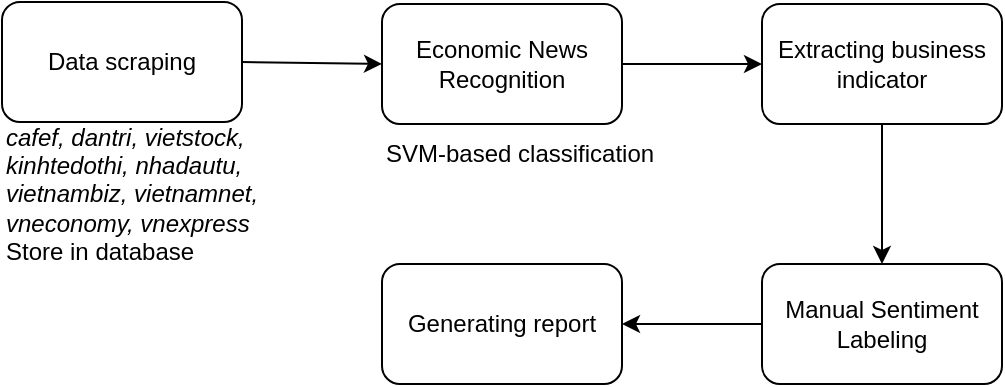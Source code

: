 <mxfile version="26.0.15">
  <diagram name="Trang-1" id="EVr8f2yy7lBl-q2Wdn64">
    <mxGraphModel dx="1050" dy="569" grid="1" gridSize="10" guides="1" tooltips="1" connect="1" arrows="1" fold="1" page="1" pageScale="1" pageWidth="827" pageHeight="1169" math="0" shadow="0">
      <root>
        <mxCell id="0" />
        <mxCell id="1" parent="0" />
        <mxCell id="-w3nPNhzxHXCMxLlRhls-3" value="Data scraping" style="rounded=1;whiteSpace=wrap;html=1;" parent="1" vertex="1">
          <mxGeometry x="160" y="200" width="120" height="60" as="geometry" />
        </mxCell>
        <mxCell id="-w3nPNhzxHXCMxLlRhls-4" value="&lt;i&gt;cafef, dantri, vietstock, kinhtedothi, nhadautu, vietnambiz, vietnamnet, vneconomy, vnexpress&lt;/i&gt;&lt;div&gt;Store in database&lt;/div&gt;" style="text;html=1;align=left;verticalAlign=middle;whiteSpace=wrap;rounded=0;" parent="1" vertex="1">
          <mxGeometry x="160" y="261" width="130" height="70" as="geometry" />
        </mxCell>
        <mxCell id="-w3nPNhzxHXCMxLlRhls-5" value="Economic News Recognition" style="rounded=1;whiteSpace=wrap;html=1;" parent="1" vertex="1">
          <mxGeometry x="350" y="201" width="120" height="60" as="geometry" />
        </mxCell>
        <mxCell id="-w3nPNhzxHXCMxLlRhls-6" value="" style="endArrow=classic;html=1;rounded=0;exitX=1;exitY=0.5;exitDx=0;exitDy=0;entryX=0;entryY=0.5;entryDx=0;entryDy=0;" parent="1" source="-w3nPNhzxHXCMxLlRhls-3" target="-w3nPNhzxHXCMxLlRhls-5" edge="1">
          <mxGeometry width="50" height="50" relative="1" as="geometry">
            <mxPoint x="460" y="330" as="sourcePoint" />
            <mxPoint x="510" y="280" as="targetPoint" />
          </mxGeometry>
        </mxCell>
        <mxCell id="-w3nPNhzxHXCMxLlRhls-7" value="SVM-based classification" style="text;html=1;align=left;verticalAlign=middle;whiteSpace=wrap;rounded=0;" parent="1" vertex="1">
          <mxGeometry x="350" y="261" width="146" height="30" as="geometry" />
        </mxCell>
        <mxCell id="-w3nPNhzxHXCMxLlRhls-8" value="Extracting business indicator" style="rounded=1;whiteSpace=wrap;html=1;" parent="1" vertex="1">
          <mxGeometry x="540" y="201" width="120" height="60" as="geometry" />
        </mxCell>
        <mxCell id="-w3nPNhzxHXCMxLlRhls-9" value="" style="endArrow=classic;html=1;rounded=0;exitX=1;exitY=0.5;exitDx=0;exitDy=0;entryX=0;entryY=0.5;entryDx=0;entryDy=0;" parent="1" source="-w3nPNhzxHXCMxLlRhls-5" target="-w3nPNhzxHXCMxLlRhls-8" edge="1">
          <mxGeometry width="50" height="50" relative="1" as="geometry">
            <mxPoint x="460" y="330" as="sourcePoint" />
            <mxPoint x="510" y="280" as="targetPoint" />
          </mxGeometry>
        </mxCell>
        <mxCell id="-w3nPNhzxHXCMxLlRhls-10" value="Manual Sentiment Labeling" style="rounded=1;whiteSpace=wrap;html=1;" parent="1" vertex="1">
          <mxGeometry x="540" y="331" width="120" height="60" as="geometry" />
        </mxCell>
        <mxCell id="-w3nPNhzxHXCMxLlRhls-11" value="" style="endArrow=classic;html=1;rounded=0;exitX=0.5;exitY=1;exitDx=0;exitDy=0;entryX=0.5;entryY=0;entryDx=0;entryDy=0;" parent="1" source="-w3nPNhzxHXCMxLlRhls-8" target="-w3nPNhzxHXCMxLlRhls-10" edge="1">
          <mxGeometry width="50" height="50" relative="1" as="geometry">
            <mxPoint x="460" y="330" as="sourcePoint" />
            <mxPoint x="510" y="280" as="targetPoint" />
          </mxGeometry>
        </mxCell>
        <mxCell id="-w3nPNhzxHXCMxLlRhls-13" value="Generating report" style="rounded=1;whiteSpace=wrap;html=1;" parent="1" vertex="1">
          <mxGeometry x="350" y="331" width="120" height="60" as="geometry" />
        </mxCell>
        <mxCell id="-w3nPNhzxHXCMxLlRhls-14" value="" style="endArrow=classic;html=1;rounded=0;exitX=0;exitY=0.5;exitDx=0;exitDy=0;entryX=1;entryY=0.5;entryDx=0;entryDy=0;" parent="1" source="-w3nPNhzxHXCMxLlRhls-10" target="-w3nPNhzxHXCMxLlRhls-13" edge="1">
          <mxGeometry width="50" height="50" relative="1" as="geometry">
            <mxPoint x="460" y="330" as="sourcePoint" />
            <mxPoint x="510" y="280" as="targetPoint" />
          </mxGeometry>
        </mxCell>
      </root>
    </mxGraphModel>
  </diagram>
</mxfile>
